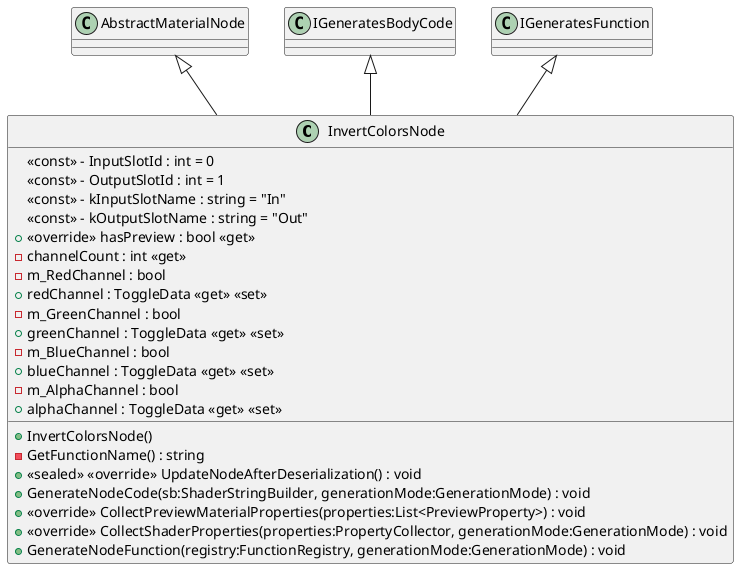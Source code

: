 @startuml
class InvertColorsNode {
    + InvertColorsNode()
    <<const>> - InputSlotId : int = 0
    <<const>> - OutputSlotId : int = 1
    <<const>> - kInputSlotName : string = "In"
    <<const>> - kOutputSlotName : string = "Out"
    + <<override>> hasPreview : bool <<get>>
    - GetFunctionName() : string
    + <<sealed>> <<override>> UpdateNodeAfterDeserialization() : void
    - channelCount : int <<get>>
    - m_RedChannel : bool
    + redChannel : ToggleData <<get>> <<set>>
    - m_GreenChannel : bool
    + greenChannel : ToggleData <<get>> <<set>>
    - m_BlueChannel : bool
    + blueChannel : ToggleData <<get>> <<set>>
    - m_AlphaChannel : bool
    + alphaChannel : ToggleData <<get>> <<set>>
    + GenerateNodeCode(sb:ShaderStringBuilder, generationMode:GenerationMode) : void
    + <<override>> CollectPreviewMaterialProperties(properties:List<PreviewProperty>) : void
    + <<override>> CollectShaderProperties(properties:PropertyCollector, generationMode:GenerationMode) : void
    + GenerateNodeFunction(registry:FunctionRegistry, generationMode:GenerationMode) : void
}
AbstractMaterialNode <|-- InvertColorsNode
IGeneratesBodyCode <|-- InvertColorsNode
IGeneratesFunction <|-- InvertColorsNode
@enduml
